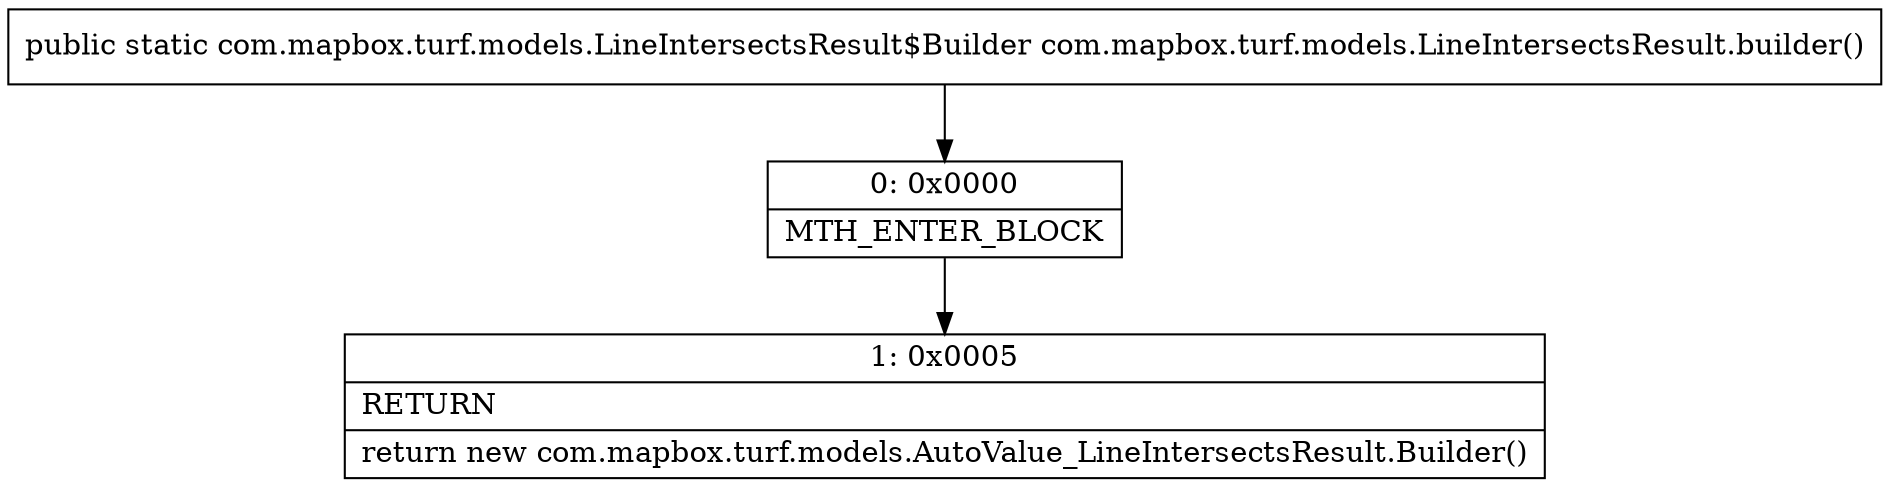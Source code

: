 digraph "CFG forcom.mapbox.turf.models.LineIntersectsResult.builder()Lcom\/mapbox\/turf\/models\/LineIntersectsResult$Builder;" {
Node_0 [shape=record,label="{0\:\ 0x0000|MTH_ENTER_BLOCK\l}"];
Node_1 [shape=record,label="{1\:\ 0x0005|RETURN\l|return new com.mapbox.turf.models.AutoValue_LineIntersectsResult.Builder()\l}"];
MethodNode[shape=record,label="{public static com.mapbox.turf.models.LineIntersectsResult$Builder com.mapbox.turf.models.LineIntersectsResult.builder() }"];
MethodNode -> Node_0;
Node_0 -> Node_1;
}

